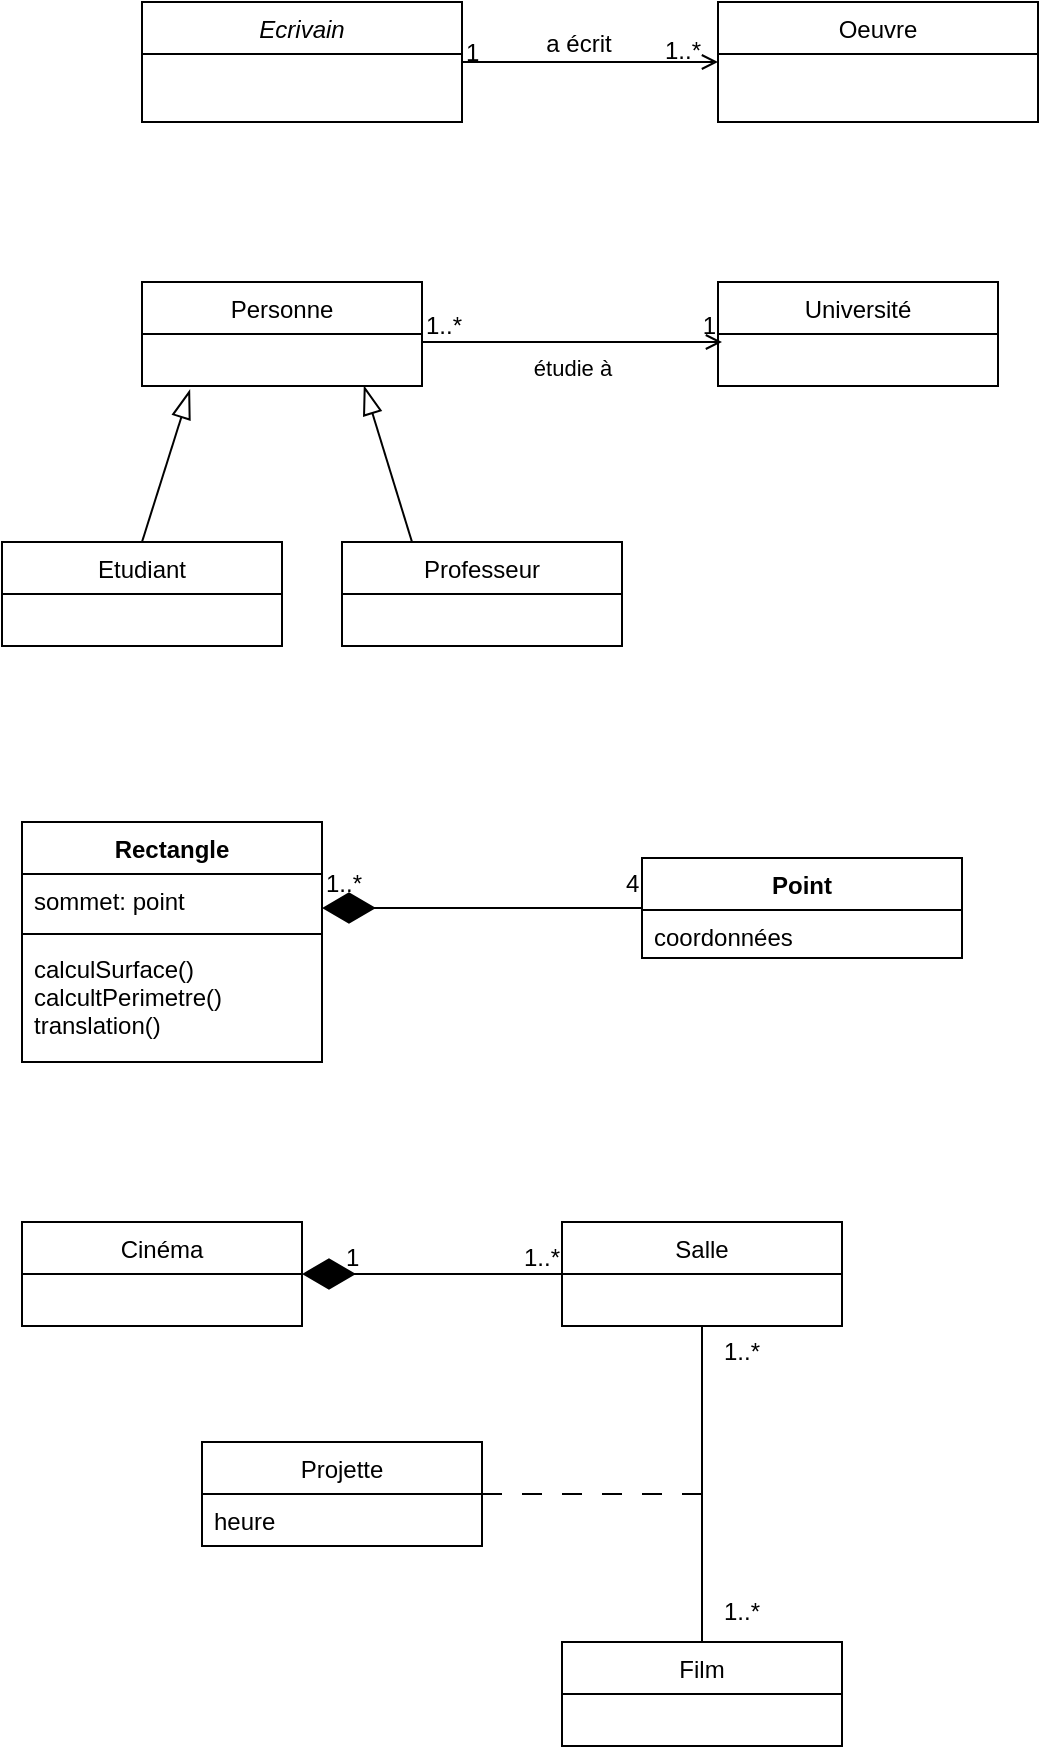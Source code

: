 <mxfile version="15.5.6" type="github">
  <diagram id="C5RBs43oDa-KdzZeNtuy" name="Page-1">
    <mxGraphModel dx="630" dy="465" grid="1" gridSize="10" guides="1" tooltips="1" connect="1" arrows="1" fold="1" page="1" pageScale="1" pageWidth="827" pageHeight="1169" math="0" shadow="0">
      <root>
        <mxCell id="WIyWlLk6GJQsqaUBKTNV-0" />
        <mxCell id="WIyWlLk6GJQsqaUBKTNV-1" parent="WIyWlLk6GJQsqaUBKTNV-0" />
        <mxCell id="zkfFHV4jXpPFQw0GAbJ--0" value="Ecrivain" style="swimlane;fontStyle=2;align=center;verticalAlign=top;childLayout=stackLayout;horizontal=1;startSize=26;horizontalStack=0;resizeParent=1;resizeLast=0;collapsible=1;marginBottom=0;rounded=0;shadow=0;strokeWidth=1;" parent="WIyWlLk6GJQsqaUBKTNV-1" vertex="1">
          <mxGeometry x="220" y="120" width="160" height="60" as="geometry">
            <mxRectangle x="230" y="140" width="160" height="26" as="alternateBounds" />
          </mxGeometry>
        </mxCell>
        <mxCell id="zkfFHV4jXpPFQw0GAbJ--17" value="Oeuvre" style="swimlane;fontStyle=0;align=center;verticalAlign=top;childLayout=stackLayout;horizontal=1;startSize=26;horizontalStack=0;resizeParent=1;resizeLast=0;collapsible=1;marginBottom=0;rounded=0;shadow=0;strokeWidth=1;" parent="WIyWlLk6GJQsqaUBKTNV-1" vertex="1">
          <mxGeometry x="508" y="120" width="160" height="60" as="geometry">
            <mxRectangle x="550" y="140" width="160" height="26" as="alternateBounds" />
          </mxGeometry>
        </mxCell>
        <mxCell id="zkfFHV4jXpPFQw0GAbJ--26" value="" style="endArrow=open;shadow=0;strokeWidth=1;rounded=0;endFill=0;edgeStyle=elbowEdgeStyle;elbow=vertical;" parent="WIyWlLk6GJQsqaUBKTNV-1" source="zkfFHV4jXpPFQw0GAbJ--0" target="zkfFHV4jXpPFQw0GAbJ--17" edge="1">
          <mxGeometry x="0.5" y="41" relative="1" as="geometry">
            <mxPoint x="380" y="192" as="sourcePoint" />
            <mxPoint x="540" y="192" as="targetPoint" />
            <mxPoint x="-40" y="32" as="offset" />
          </mxGeometry>
        </mxCell>
        <mxCell id="zkfFHV4jXpPFQw0GAbJ--27" value="1" style="resizable=0;align=left;verticalAlign=bottom;labelBackgroundColor=none;fontSize=12;" parent="zkfFHV4jXpPFQw0GAbJ--26" connectable="0" vertex="1">
          <mxGeometry x="-1" relative="1" as="geometry">
            <mxPoint y="4" as="offset" />
          </mxGeometry>
        </mxCell>
        <mxCell id="zkfFHV4jXpPFQw0GAbJ--28" value="1..*" style="resizable=0;align=right;verticalAlign=bottom;labelBackgroundColor=none;fontSize=12;" parent="zkfFHV4jXpPFQw0GAbJ--26" connectable="0" vertex="1">
          <mxGeometry x="1" relative="1" as="geometry">
            <mxPoint x="-7" y="3" as="offset" />
          </mxGeometry>
        </mxCell>
        <mxCell id="zkfFHV4jXpPFQw0GAbJ--29" value="a écrit" style="text;html=1;resizable=0;points=[];;align=center;verticalAlign=middle;labelBackgroundColor=none;rounded=0;shadow=0;strokeWidth=1;fontSize=12;" parent="zkfFHV4jXpPFQw0GAbJ--26" vertex="1" connectable="0">
          <mxGeometry x="0.5" y="49" relative="1" as="geometry">
            <mxPoint x="-38" y="40" as="offset" />
          </mxGeometry>
        </mxCell>
        <mxCell id="1n5dgI1MQ3kSGR1qK4vU-0" value="Personne" style="swimlane;fontStyle=0;childLayout=stackLayout;horizontal=1;startSize=26;fillColor=none;horizontalStack=0;resizeParent=1;resizeParentMax=0;resizeLast=0;collapsible=1;marginBottom=0;" vertex="1" parent="WIyWlLk6GJQsqaUBKTNV-1">
          <mxGeometry x="220" y="260" width="140" height="52" as="geometry" />
        </mxCell>
        <mxCell id="1n5dgI1MQ3kSGR1qK4vU-4" value="Université" style="swimlane;fontStyle=0;childLayout=stackLayout;horizontal=1;startSize=26;fillColor=none;horizontalStack=0;resizeParent=1;resizeParentMax=0;resizeLast=0;collapsible=1;marginBottom=0;" vertex="1" parent="WIyWlLk6GJQsqaUBKTNV-1">
          <mxGeometry x="508" y="260" width="140" height="52" as="geometry" />
        </mxCell>
        <mxCell id="1n5dgI1MQ3kSGR1qK4vU-8" value="Etudiant" style="swimlane;fontStyle=0;childLayout=stackLayout;horizontal=1;startSize=26;fillColor=none;horizontalStack=0;resizeParent=1;resizeParentMax=0;resizeLast=0;collapsible=1;marginBottom=0;" vertex="1" parent="WIyWlLk6GJQsqaUBKTNV-1">
          <mxGeometry x="150" y="390" width="140" height="52" as="geometry" />
        </mxCell>
        <mxCell id="1n5dgI1MQ3kSGR1qK4vU-11" value="Professeur" style="swimlane;fontStyle=0;childLayout=stackLayout;horizontal=1;startSize=26;fillColor=none;horizontalStack=0;resizeParent=1;resizeParentMax=0;resizeLast=0;collapsible=1;marginBottom=0;" vertex="1" parent="WIyWlLk6GJQsqaUBKTNV-1">
          <mxGeometry x="320" y="390" width="140" height="52" as="geometry" />
        </mxCell>
        <mxCell id="1n5dgI1MQ3kSGR1qK4vU-14" value="" style="endArrow=blockThin;endFill=0;endSize=12;html=1;rounded=0;exitX=0.5;exitY=0;exitDx=0;exitDy=0;entryX=0.171;entryY=1.077;entryDx=0;entryDy=0;entryPerimeter=0;" edge="1" parent="WIyWlLk6GJQsqaUBKTNV-1" source="1n5dgI1MQ3kSGR1qK4vU-8">
          <mxGeometry width="160" relative="1" as="geometry">
            <mxPoint x="480" y="340" as="sourcePoint" />
            <mxPoint x="243.94" y="314.002" as="targetPoint" />
          </mxGeometry>
        </mxCell>
        <mxCell id="1n5dgI1MQ3kSGR1qK4vU-16" value="" style="endArrow=blockThin;endFill=0;endSize=12;html=1;rounded=0;exitX=0.25;exitY=0;exitDx=0;exitDy=0;entryX=0.793;entryY=1;entryDx=0;entryDy=0;entryPerimeter=0;" edge="1" parent="WIyWlLk6GJQsqaUBKTNV-1" source="1n5dgI1MQ3kSGR1qK4vU-11">
          <mxGeometry width="160" relative="1" as="geometry">
            <mxPoint x="230" y="400" as="sourcePoint" />
            <mxPoint x="331.02" y="312" as="targetPoint" />
          </mxGeometry>
        </mxCell>
        <mxCell id="1n5dgI1MQ3kSGR1qK4vU-17" value="étudie à" style="endArrow=open;html=1;rounded=0;align=center;verticalAlign=top;endFill=0;labelBackgroundColor=none;" edge="1" parent="WIyWlLk6GJQsqaUBKTNV-1">
          <mxGeometry relative="1" as="geometry">
            <mxPoint x="360" y="290" as="sourcePoint" />
            <mxPoint x="510" y="290" as="targetPoint" />
          </mxGeometry>
        </mxCell>
        <mxCell id="1n5dgI1MQ3kSGR1qK4vU-18" value="1..*" style="resizable=0;html=1;align=left;verticalAlign=bottom;labelBackgroundColor=none;" connectable="0" vertex="1" parent="1n5dgI1MQ3kSGR1qK4vU-17">
          <mxGeometry x="-1" relative="1" as="geometry" />
        </mxCell>
        <mxCell id="1n5dgI1MQ3kSGR1qK4vU-19" value="1" style="resizable=0;html=1;align=right;verticalAlign=bottom;labelBackgroundColor=none;" connectable="0" vertex="1" parent="1n5dgI1MQ3kSGR1qK4vU-17">
          <mxGeometry x="1" relative="1" as="geometry">
            <mxPoint x="-3" as="offset" />
          </mxGeometry>
        </mxCell>
        <mxCell id="1n5dgI1MQ3kSGR1qK4vU-28" value="" style="endArrow=diamondThin;endFill=1;endSize=24;html=1;rounded=0;exitX=0;exitY=0.5;exitDx=0;exitDy=0;entryX=1;entryY=0.5;entryDx=0;entryDy=0;" edge="1" parent="WIyWlLk6GJQsqaUBKTNV-1" source="1n5dgI1MQ3kSGR1qK4vU-29">
          <mxGeometry width="160" relative="1" as="geometry">
            <mxPoint x="310" y="580" as="sourcePoint" />
            <mxPoint x="310" y="573" as="targetPoint" />
            <Array as="points">
              <mxPoint x="310" y="573" />
            </Array>
          </mxGeometry>
        </mxCell>
        <mxCell id="1n5dgI1MQ3kSGR1qK4vU-29" value="Point" style="swimlane;fontStyle=1;align=center;verticalAlign=top;childLayout=stackLayout;horizontal=1;startSize=26;horizontalStack=0;resizeParent=1;resizeParentMax=0;resizeLast=0;collapsible=1;marginBottom=0;" vertex="1" parent="WIyWlLk6GJQsqaUBKTNV-1">
          <mxGeometry x="470" y="548" width="160" height="50" as="geometry" />
        </mxCell>
        <mxCell id="1n5dgI1MQ3kSGR1qK4vU-30" value="coordonnées" style="text;strokeColor=none;fillColor=none;align=left;verticalAlign=top;spacingLeft=4;spacingRight=4;overflow=hidden;rotatable=0;points=[[0,0.5],[1,0.5]];portConstraint=eastwest;" vertex="1" parent="1n5dgI1MQ3kSGR1qK4vU-29">
          <mxGeometry y="26" width="160" height="24" as="geometry" />
        </mxCell>
        <mxCell id="1n5dgI1MQ3kSGR1qK4vU-33" value="1..*" style="resizable=0;html=1;align=left;verticalAlign=bottom;labelBackgroundColor=none;" connectable="0" vertex="1" parent="WIyWlLk6GJQsqaUBKTNV-1">
          <mxGeometry x="310" y="569" as="geometry" />
        </mxCell>
        <mxCell id="1n5dgI1MQ3kSGR1qK4vU-34" value="4" style="resizable=0;html=1;align=left;verticalAlign=bottom;labelBackgroundColor=none;direction=west;" connectable="0" vertex="1" parent="WIyWlLk6GJQsqaUBKTNV-1">
          <mxGeometry x="460" y="569" as="geometry" />
        </mxCell>
        <mxCell id="1n5dgI1MQ3kSGR1qK4vU-43" value="Rectangle" style="swimlane;fontStyle=1;align=center;verticalAlign=top;childLayout=stackLayout;horizontal=1;startSize=26;horizontalStack=0;resizeParent=1;resizeParentMax=0;resizeLast=0;collapsible=1;marginBottom=0;" vertex="1" parent="WIyWlLk6GJQsqaUBKTNV-1">
          <mxGeometry x="160" y="530" width="150" height="120" as="geometry" />
        </mxCell>
        <mxCell id="1n5dgI1MQ3kSGR1qK4vU-44" value="sommet: point" style="text;strokeColor=none;fillColor=none;align=left;verticalAlign=top;spacingLeft=4;spacingRight=4;overflow=hidden;rotatable=0;points=[[0,0.5],[1,0.5]];portConstraint=eastwest;" vertex="1" parent="1n5dgI1MQ3kSGR1qK4vU-43">
          <mxGeometry y="26" width="150" height="26" as="geometry" />
        </mxCell>
        <mxCell id="1n5dgI1MQ3kSGR1qK4vU-45" value="" style="line;strokeWidth=1;fillColor=none;align=left;verticalAlign=middle;spacingTop=-1;spacingLeft=3;spacingRight=3;rotatable=0;labelPosition=right;points=[];portConstraint=eastwest;" vertex="1" parent="1n5dgI1MQ3kSGR1qK4vU-43">
          <mxGeometry y="52" width="150" height="8" as="geometry" />
        </mxCell>
        <mxCell id="1n5dgI1MQ3kSGR1qK4vU-46" value="calculSurface()&#xa;calcultPerimetre()&#xa;translation()&#xa;" style="text;strokeColor=none;fillColor=none;align=left;verticalAlign=top;spacingLeft=4;spacingRight=4;overflow=hidden;rotatable=0;points=[[0,0.5],[1,0.5]];portConstraint=eastwest;" vertex="1" parent="1n5dgI1MQ3kSGR1qK4vU-43">
          <mxGeometry y="60" width="150" height="60" as="geometry" />
        </mxCell>
        <mxCell id="1n5dgI1MQ3kSGR1qK4vU-47" value="Cinéma" style="swimlane;fontStyle=0;childLayout=stackLayout;horizontal=1;startSize=26;fillColor=none;horizontalStack=0;resizeParent=1;resizeParentMax=0;resizeLast=0;collapsible=1;marginBottom=0;" vertex="1" parent="WIyWlLk6GJQsqaUBKTNV-1">
          <mxGeometry x="160" y="730" width="140" height="52" as="geometry" />
        </mxCell>
        <mxCell id="1n5dgI1MQ3kSGR1qK4vU-51" value="Film" style="swimlane;fontStyle=0;childLayout=stackLayout;horizontal=1;startSize=26;fillColor=none;horizontalStack=0;resizeParent=1;resizeParentMax=0;resizeLast=0;collapsible=1;marginBottom=0;" vertex="1" parent="WIyWlLk6GJQsqaUBKTNV-1">
          <mxGeometry x="430" y="940" width="140" height="52" as="geometry" />
        </mxCell>
        <mxCell id="1n5dgI1MQ3kSGR1qK4vU-55" value="Salle" style="swimlane;fontStyle=0;childLayout=stackLayout;horizontal=1;startSize=26;fillColor=none;horizontalStack=0;resizeParent=1;resizeParentMax=0;resizeLast=0;collapsible=1;marginBottom=0;" vertex="1" parent="WIyWlLk6GJQsqaUBKTNV-1">
          <mxGeometry x="430" y="730" width="140" height="52" as="geometry" />
        </mxCell>
        <mxCell id="1n5dgI1MQ3kSGR1qK4vU-69" value="" style="endArrow=diamondThin;endFill=1;endSize=24;html=1;rounded=0;entryX=1;entryY=0.5;entryDx=0;entryDy=0;" edge="1" parent="1n5dgI1MQ3kSGR1qK4vU-55" target="1n5dgI1MQ3kSGR1qK4vU-47">
          <mxGeometry width="160" relative="1" as="geometry">
            <mxPoint x="2" y="26" as="sourcePoint" />
            <mxPoint x="162" y="30" as="targetPoint" />
          </mxGeometry>
        </mxCell>
        <mxCell id="1n5dgI1MQ3kSGR1qK4vU-63" value="Projette" style="swimlane;fontStyle=0;childLayout=stackLayout;horizontal=1;startSize=26;fillColor=none;horizontalStack=0;resizeParent=1;resizeParentMax=0;resizeLast=0;collapsible=1;marginBottom=0;" vertex="1" parent="WIyWlLk6GJQsqaUBKTNV-1">
          <mxGeometry x="250" y="840" width="140" height="52" as="geometry" />
        </mxCell>
        <mxCell id="1n5dgI1MQ3kSGR1qK4vU-64" value="heure" style="text;strokeColor=none;fillColor=none;align=left;verticalAlign=top;spacingLeft=4;spacingRight=4;overflow=hidden;rotatable=0;points=[[0,0.5],[1,0.5]];portConstraint=eastwest;" vertex="1" parent="1n5dgI1MQ3kSGR1qK4vU-63">
          <mxGeometry y="26" width="140" height="26" as="geometry" />
        </mxCell>
        <mxCell id="1n5dgI1MQ3kSGR1qK4vU-70" value="" style="resizable=0;html=1;align=left;verticalAlign=bottom;labelBackgroundColor=none;direction=west;" connectable="0" vertex="1" parent="WIyWlLk6GJQsqaUBKTNV-1">
          <mxGeometry x="470" y="571" as="geometry">
            <mxPoint x="-58" y="179" as="offset" />
          </mxGeometry>
        </mxCell>
        <mxCell id="1n5dgI1MQ3kSGR1qK4vU-71" value="1" style="resizable=0;html=1;align=left;verticalAlign=bottom;labelBackgroundColor=none;" connectable="0" vertex="1" parent="WIyWlLk6GJQsqaUBKTNV-1">
          <mxGeometry x="320" y="756" as="geometry" />
        </mxCell>
        <mxCell id="1n5dgI1MQ3kSGR1qK4vU-73" value="1..*" style="text;html=1;strokeColor=none;fillColor=none;align=center;verticalAlign=middle;whiteSpace=wrap;rounded=0;" vertex="1" parent="WIyWlLk6GJQsqaUBKTNV-1">
          <mxGeometry x="390" y="733" width="60" height="30" as="geometry" />
        </mxCell>
        <mxCell id="1n5dgI1MQ3kSGR1qK4vU-80" value="" style="endArrow=none;startArrow=none;endFill=0;startFill=0;endSize=8;html=1;verticalAlign=bottom;labelBackgroundColor=none;strokeWidth=1;rounded=0;entryX=0.5;entryY=0;entryDx=0;entryDy=0;exitX=0.5;exitY=1;exitDx=0;exitDy=0;" edge="1" parent="WIyWlLk6GJQsqaUBKTNV-1" source="1n5dgI1MQ3kSGR1qK4vU-55" target="1n5dgI1MQ3kSGR1qK4vU-51">
          <mxGeometry width="160" relative="1" as="geometry">
            <mxPoint x="480" y="780" as="sourcePoint" />
            <mxPoint x="640" y="780" as="targetPoint" />
          </mxGeometry>
        </mxCell>
        <mxCell id="1n5dgI1MQ3kSGR1qK4vU-82" value="" style="endArrow=none;startArrow=none;endFill=0;startFill=0;endSize=8;html=1;verticalAlign=bottom;dashed=1;labelBackgroundColor=none;dashPattern=10 10;rounded=0;strokeWidth=1;exitX=1;exitY=0.5;exitDx=0;exitDy=0;" edge="1" parent="WIyWlLk6GJQsqaUBKTNV-1" source="1n5dgI1MQ3kSGR1qK4vU-63">
          <mxGeometry width="160" relative="1" as="geometry">
            <mxPoint x="430" y="865.5" as="sourcePoint" />
            <mxPoint x="500" y="866" as="targetPoint" />
          </mxGeometry>
        </mxCell>
        <mxCell id="1n5dgI1MQ3kSGR1qK4vU-84" value="1..*" style="text;html=1;strokeColor=none;fillColor=none;align=center;verticalAlign=middle;whiteSpace=wrap;rounded=0;" vertex="1" parent="WIyWlLk6GJQsqaUBKTNV-1">
          <mxGeometry x="490" y="780" width="60" height="30" as="geometry" />
        </mxCell>
        <mxCell id="1n5dgI1MQ3kSGR1qK4vU-85" value="1..*" style="text;html=1;strokeColor=none;fillColor=none;align=center;verticalAlign=middle;whiteSpace=wrap;rounded=0;" vertex="1" parent="WIyWlLk6GJQsqaUBKTNV-1">
          <mxGeometry x="490" y="910" width="60" height="30" as="geometry" />
        </mxCell>
      </root>
    </mxGraphModel>
  </diagram>
</mxfile>
